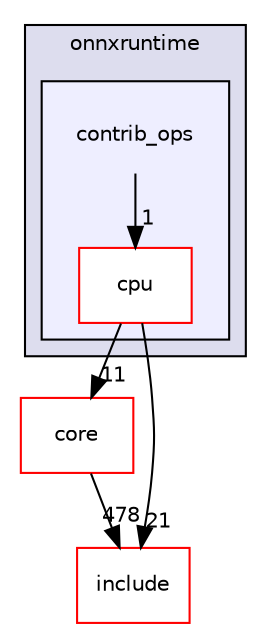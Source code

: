 digraph "onnxruntime/onnxruntime/contrib_ops" {
  compound=true
  node [ fontsize="10", fontname="Helvetica"];
  edge [ labelfontsize="10", labelfontname="Helvetica"];
  subgraph clusterdir_975c6b7dfd8e9a3052170d7139ee98b5 {
    graph [ bgcolor="#ddddee", pencolor="black", label="onnxruntime" fontname="Helvetica", fontsize="10", URL="dir_975c6b7dfd8e9a3052170d7139ee98b5.html"]
  subgraph clusterdir_b0e260475469d22a385dab7be7bad580 {
    graph [ bgcolor="#eeeeff", pencolor="black", label="" URL="dir_b0e260475469d22a385dab7be7bad580.html"];
    dir_b0e260475469d22a385dab7be7bad580 [shape=plaintext label="contrib_ops"];
    dir_1abc7228f27dbdbfe26111829a43bae0 [shape=box label="cpu" color="red" fillcolor="white" style="filled" URL="dir_1abc7228f27dbdbfe26111829a43bae0.html"];
  }
  }
  dir_d53f99a49d07d97f83b643cb8d6238c5 [shape=box label="core" fillcolor="white" style="filled" color="red" URL="dir_d53f99a49d07d97f83b643cb8d6238c5.html"];
  dir_f44f875884e6b767c5658db22ccaab42 [shape=box label="include" fillcolor="white" style="filled" color="red" URL="dir_f44f875884e6b767c5658db22ccaab42.html"];
  dir_1abc7228f27dbdbfe26111829a43bae0->dir_d53f99a49d07d97f83b643cb8d6238c5 [headlabel="11", labeldistance=1.5 headhref="dir_000025_000013.html"];
  dir_1abc7228f27dbdbfe26111829a43bae0->dir_f44f875884e6b767c5658db22ccaab42 [headlabel="21", labeldistance=1.5 headhref="dir_000025_000008.html"];
  dir_d53f99a49d07d97f83b643cb8d6238c5->dir_f44f875884e6b767c5658db22ccaab42 [headlabel="478", labeldistance=1.5 headhref="dir_000013_000008.html"];
  dir_b0e260475469d22a385dab7be7bad580->dir_1abc7228f27dbdbfe26111829a43bae0 [headlabel="1", labeldistance=1.5 headhref="dir_000024_000025.html"];
}
